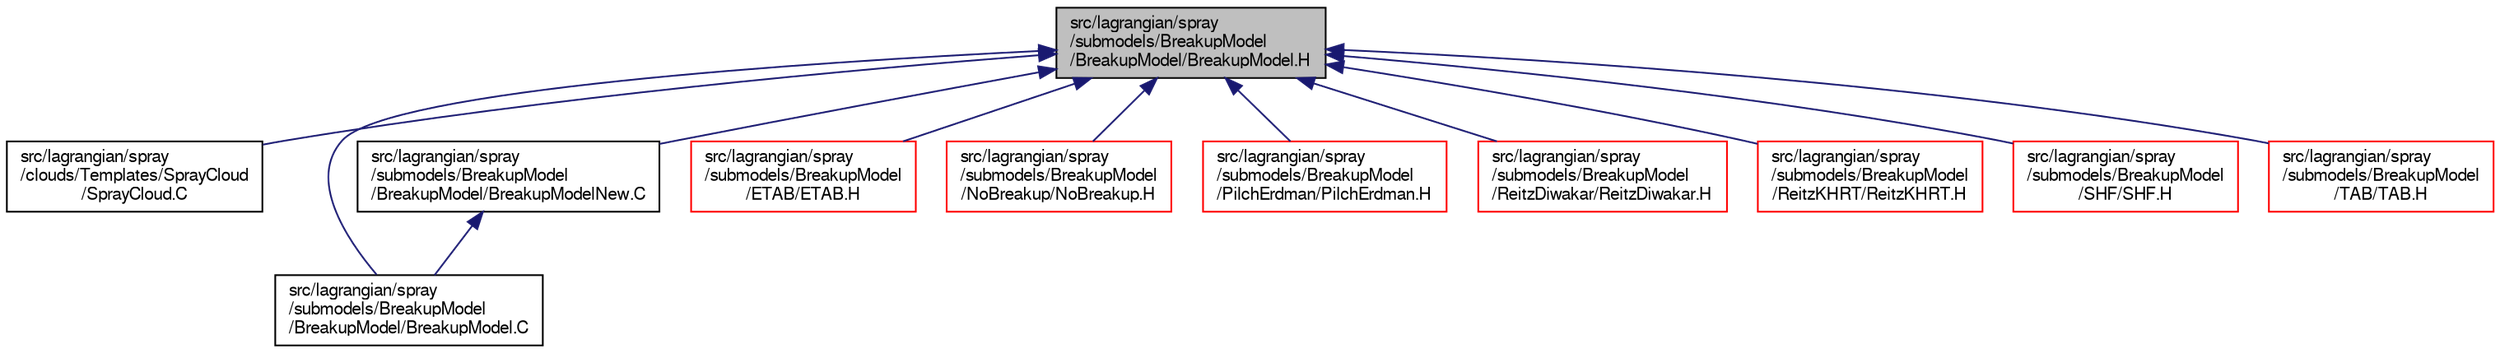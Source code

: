 digraph "src/lagrangian/spray/submodels/BreakupModel/BreakupModel/BreakupModel.H"
{
  bgcolor="transparent";
  edge [fontname="FreeSans",fontsize="10",labelfontname="FreeSans",labelfontsize="10"];
  node [fontname="FreeSans",fontsize="10",shape=record];
  Node85 [label="src/lagrangian/spray\l/submodels/BreakupModel\l/BreakupModel/BreakupModel.H",height=0.2,width=0.4,color="black", fillcolor="grey75", style="filled", fontcolor="black"];
  Node85 -> Node86 [dir="back",color="midnightblue",fontsize="10",style="solid",fontname="FreeSans"];
  Node86 [label="src/lagrangian/spray\l/clouds/Templates/SprayCloud\l/SprayCloud.C",height=0.2,width=0.4,color="black",URL="$a06656.html"];
  Node85 -> Node87 [dir="back",color="midnightblue",fontsize="10",style="solid",fontname="FreeSans"];
  Node87 [label="src/lagrangian/spray\l/submodels/BreakupModel\l/BreakupModel/BreakupModel.C",height=0.2,width=0.4,color="black",URL="$a06731.html"];
  Node85 -> Node88 [dir="back",color="midnightblue",fontsize="10",style="solid",fontname="FreeSans"];
  Node88 [label="src/lagrangian/spray\l/submodels/BreakupModel\l/BreakupModel/BreakupModelNew.C",height=0.2,width=0.4,color="black",URL="$a06737.html"];
  Node88 -> Node87 [dir="back",color="midnightblue",fontsize="10",style="solid",fontname="FreeSans"];
  Node85 -> Node89 [dir="back",color="midnightblue",fontsize="10",style="solid",fontname="FreeSans"];
  Node89 [label="src/lagrangian/spray\l/submodels/BreakupModel\l/ETAB/ETAB.H",height=0.2,width=0.4,color="red",URL="$a06743.html"];
  Node85 -> Node93 [dir="back",color="midnightblue",fontsize="10",style="solid",fontname="FreeSans"];
  Node93 [label="src/lagrangian/spray\l/submodels/BreakupModel\l/NoBreakup/NoBreakup.H",height=0.2,width=0.4,color="red",URL="$a06749.html"];
  Node85 -> Node95 [dir="back",color="midnightblue",fontsize="10",style="solid",fontname="FreeSans"];
  Node95 [label="src/lagrangian/spray\l/submodels/BreakupModel\l/PilchErdman/PilchErdman.H",height=0.2,width=0.4,color="red",URL="$a06755.html"];
  Node85 -> Node97 [dir="back",color="midnightblue",fontsize="10",style="solid",fontname="FreeSans"];
  Node97 [label="src/lagrangian/spray\l/submodels/BreakupModel\l/ReitzDiwakar/ReitzDiwakar.H",height=0.2,width=0.4,color="red",URL="$a06761.html"];
  Node85 -> Node99 [dir="back",color="midnightblue",fontsize="10",style="solid",fontname="FreeSans"];
  Node99 [label="src/lagrangian/spray\l/submodels/BreakupModel\l/ReitzKHRT/ReitzKHRT.H",height=0.2,width=0.4,color="red",URL="$a06767.html"];
  Node85 -> Node101 [dir="back",color="midnightblue",fontsize="10",style="solid",fontname="FreeSans"];
  Node101 [label="src/lagrangian/spray\l/submodels/BreakupModel\l/SHF/SHF.H",height=0.2,width=0.4,color="red",URL="$a06773.html"];
  Node85 -> Node103 [dir="back",color="midnightblue",fontsize="10",style="solid",fontname="FreeSans"];
  Node103 [label="src/lagrangian/spray\l/submodels/BreakupModel\l/TAB/TAB.H",height=0.2,width=0.4,color="red",URL="$a06779.html"];
}
